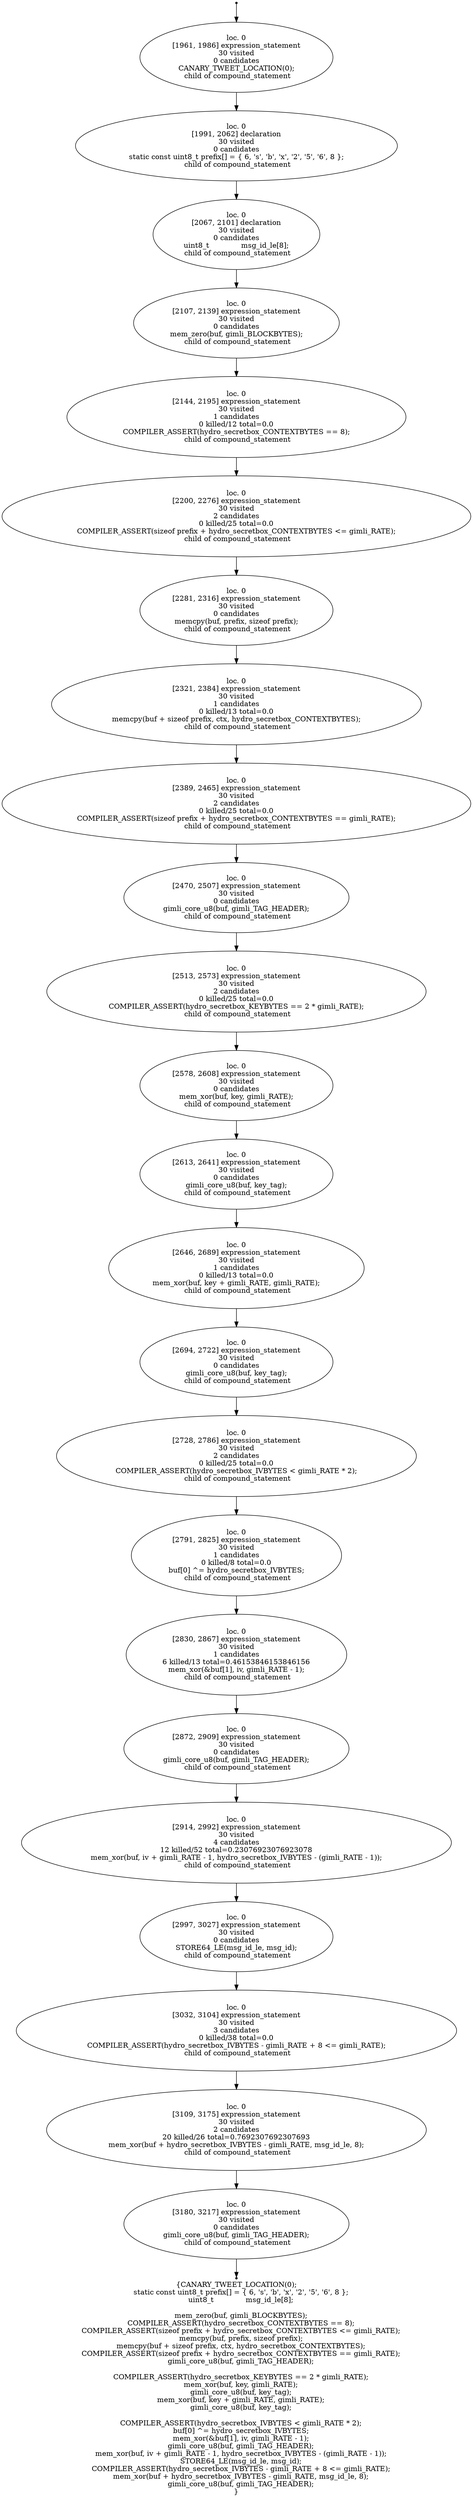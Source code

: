 digraph hydro_secretbox_setup_localised_3 {
	initial [shape=point]
	initial -> "loc. 0
[1961, 1986] expression_statement
30 visited
0 candidates
 CANARY_TWEET_LOCATION(0); 
 child of compound_statement"
	final [shape=point]
	"loc. 0
[3180, 3217] expression_statement
30 visited
0 candidates
 gimli_core_u8(buf, gimli_TAG_HEADER); 
 child of compound_statement" -> final
	"loc. 0
[1961, 1986] expression_statement
30 visited
0 candidates
 CANARY_TWEET_LOCATION(0); 
 child of compound_statement"
	"loc. 0
[1961, 1986] expression_statement
30 visited
0 candidates
 CANARY_TWEET_LOCATION(0); 
 child of compound_statement" -> "loc. 0
[1991, 2062] declaration
30 visited
0 candidates
 static const uint8_t prefix[] = { 6, 's', 'b', 'x', '2', '5', '6', 8 }; 
 child of compound_statement"
	"loc. 0
[1991, 2062] declaration
30 visited
0 candidates
 static const uint8_t prefix[] = { 6, 's', 'b', 'x', '2', '5', '6', 8 }; 
 child of compound_statement"
	"loc. 0
[1991, 2062] declaration
30 visited
0 candidates
 static const uint8_t prefix[] = { 6, 's', 'b', 'x', '2', '5', '6', 8 }; 
 child of compound_statement" -> "loc. 0
[2067, 2101] declaration
30 visited
0 candidates
 uint8_t              msg_id_le[8]; 
 child of compound_statement"
	"loc. 0
[2067, 2101] declaration
30 visited
0 candidates
 uint8_t              msg_id_le[8]; 
 child of compound_statement"
	"loc. 0
[2067, 2101] declaration
30 visited
0 candidates
 uint8_t              msg_id_le[8]; 
 child of compound_statement" -> "loc. 0
[2107, 2139] expression_statement
30 visited
0 candidates
 mem_zero(buf, gimli_BLOCKBYTES); 
 child of compound_statement"
	"loc. 0
[2107, 2139] expression_statement
30 visited
0 candidates
 mem_zero(buf, gimli_BLOCKBYTES); 
 child of compound_statement"
	"loc. 0
[2107, 2139] expression_statement
30 visited
0 candidates
 mem_zero(buf, gimli_BLOCKBYTES); 
 child of compound_statement" -> "loc. 0
[2144, 2195] expression_statement
30 visited
1 candidates
0 killed/12 total=0.0
 COMPILER_ASSERT(hydro_secretbox_CONTEXTBYTES == 8); 
 child of compound_statement"
	"loc. 0
[2144, 2195] expression_statement
30 visited
1 candidates
0 killed/12 total=0.0
 COMPILER_ASSERT(hydro_secretbox_CONTEXTBYTES == 8); 
 child of compound_statement"
	"loc. 0
[2144, 2195] expression_statement
30 visited
1 candidates
0 killed/12 total=0.0
 COMPILER_ASSERT(hydro_secretbox_CONTEXTBYTES == 8); 
 child of compound_statement" -> "loc. 0
[2200, 2276] expression_statement
30 visited
2 candidates
0 killed/25 total=0.0
 COMPILER_ASSERT(sizeof prefix + hydro_secretbox_CONTEXTBYTES <= gimli_RATE); 
 child of compound_statement"
	"loc. 0
[2200, 2276] expression_statement
30 visited
2 candidates
0 killed/25 total=0.0
 COMPILER_ASSERT(sizeof prefix + hydro_secretbox_CONTEXTBYTES <= gimli_RATE); 
 child of compound_statement"
	"loc. 0
[2200, 2276] expression_statement
30 visited
2 candidates
0 killed/25 total=0.0
 COMPILER_ASSERT(sizeof prefix + hydro_secretbox_CONTEXTBYTES <= gimli_RATE); 
 child of compound_statement" -> "loc. 0
[2281, 2316] expression_statement
30 visited
0 candidates
 memcpy(buf, prefix, sizeof prefix); 
 child of compound_statement"
	"loc. 0
[2281, 2316] expression_statement
30 visited
0 candidates
 memcpy(buf, prefix, sizeof prefix); 
 child of compound_statement"
	"loc. 0
[2281, 2316] expression_statement
30 visited
0 candidates
 memcpy(buf, prefix, sizeof prefix); 
 child of compound_statement" -> "loc. 0
[2321, 2384] expression_statement
30 visited
1 candidates
0 killed/13 total=0.0
 memcpy(buf + sizeof prefix, ctx, hydro_secretbox_CONTEXTBYTES); 
 child of compound_statement"
	"loc. 0
[2321, 2384] expression_statement
30 visited
1 candidates
0 killed/13 total=0.0
 memcpy(buf + sizeof prefix, ctx, hydro_secretbox_CONTEXTBYTES); 
 child of compound_statement"
	"loc. 0
[2321, 2384] expression_statement
30 visited
1 candidates
0 killed/13 total=0.0
 memcpy(buf + sizeof prefix, ctx, hydro_secretbox_CONTEXTBYTES); 
 child of compound_statement" -> "loc. 0
[2389, 2465] expression_statement
30 visited
2 candidates
0 killed/25 total=0.0
 COMPILER_ASSERT(sizeof prefix + hydro_secretbox_CONTEXTBYTES == gimli_RATE); 
 child of compound_statement"
	"loc. 0
[2389, 2465] expression_statement
30 visited
2 candidates
0 killed/25 total=0.0
 COMPILER_ASSERT(sizeof prefix + hydro_secretbox_CONTEXTBYTES == gimli_RATE); 
 child of compound_statement"
	"loc. 0
[2389, 2465] expression_statement
30 visited
2 candidates
0 killed/25 total=0.0
 COMPILER_ASSERT(sizeof prefix + hydro_secretbox_CONTEXTBYTES == gimli_RATE); 
 child of compound_statement" -> "loc. 0
[2470, 2507] expression_statement
30 visited
0 candidates
 gimli_core_u8(buf, gimli_TAG_HEADER); 
 child of compound_statement"
	"loc. 0
[2470, 2507] expression_statement
30 visited
0 candidates
 gimli_core_u8(buf, gimli_TAG_HEADER); 
 child of compound_statement"
	"loc. 0
[2470, 2507] expression_statement
30 visited
0 candidates
 gimli_core_u8(buf, gimli_TAG_HEADER); 
 child of compound_statement" -> "loc. 0
[2513, 2573] expression_statement
30 visited
2 candidates
0 killed/25 total=0.0
 COMPILER_ASSERT(hydro_secretbox_KEYBYTES == 2 * gimli_RATE); 
 child of compound_statement"
	"loc. 0
[2513, 2573] expression_statement
30 visited
2 candidates
0 killed/25 total=0.0
 COMPILER_ASSERT(hydro_secretbox_KEYBYTES == 2 * gimli_RATE); 
 child of compound_statement"
	"loc. 0
[2513, 2573] expression_statement
30 visited
2 candidates
0 killed/25 total=0.0
 COMPILER_ASSERT(hydro_secretbox_KEYBYTES == 2 * gimli_RATE); 
 child of compound_statement" -> "loc. 0
[2578, 2608] expression_statement
30 visited
0 candidates
 mem_xor(buf, key, gimli_RATE); 
 child of compound_statement"
	"loc. 0
[2578, 2608] expression_statement
30 visited
0 candidates
 mem_xor(buf, key, gimli_RATE); 
 child of compound_statement"
	"loc. 0
[2578, 2608] expression_statement
30 visited
0 candidates
 mem_xor(buf, key, gimli_RATE); 
 child of compound_statement" -> "loc. 0
[2613, 2641] expression_statement
30 visited
0 candidates
 gimli_core_u8(buf, key_tag); 
 child of compound_statement"
	"loc. 0
[2613, 2641] expression_statement
30 visited
0 candidates
 gimli_core_u8(buf, key_tag); 
 child of compound_statement"
	"loc. 0
[2613, 2641] expression_statement
30 visited
0 candidates
 gimli_core_u8(buf, key_tag); 
 child of compound_statement" -> "loc. 0
[2646, 2689] expression_statement
30 visited
1 candidates
0 killed/13 total=0.0
 mem_xor(buf, key + gimli_RATE, gimli_RATE); 
 child of compound_statement"
	"loc. 0
[2646, 2689] expression_statement
30 visited
1 candidates
0 killed/13 total=0.0
 mem_xor(buf, key + gimli_RATE, gimli_RATE); 
 child of compound_statement"
	"loc. 0
[2646, 2689] expression_statement
30 visited
1 candidates
0 killed/13 total=0.0
 mem_xor(buf, key + gimli_RATE, gimli_RATE); 
 child of compound_statement" -> "loc. 0
[2694, 2722] expression_statement
30 visited
0 candidates
 gimli_core_u8(buf, key_tag); 
 child of compound_statement"
	"loc. 0
[2694, 2722] expression_statement
30 visited
0 candidates
 gimli_core_u8(buf, key_tag); 
 child of compound_statement"
	"loc. 0
[2694, 2722] expression_statement
30 visited
0 candidates
 gimli_core_u8(buf, key_tag); 
 child of compound_statement" -> "loc. 0
[2728, 2786] expression_statement
30 visited
2 candidates
0 killed/25 total=0.0
 COMPILER_ASSERT(hydro_secretbox_IVBYTES < gimli_RATE * 2); 
 child of compound_statement"
	"loc. 0
[2728, 2786] expression_statement
30 visited
2 candidates
0 killed/25 total=0.0
 COMPILER_ASSERT(hydro_secretbox_IVBYTES < gimli_RATE * 2); 
 child of compound_statement"
	"loc. 0
[2728, 2786] expression_statement
30 visited
2 candidates
0 killed/25 total=0.0
 COMPILER_ASSERT(hydro_secretbox_IVBYTES < gimli_RATE * 2); 
 child of compound_statement" -> "loc. 0
[2791, 2825] expression_statement
30 visited
1 candidates
0 killed/8 total=0.0
 buf[0] ^= hydro_secretbox_IVBYTES; 
 child of compound_statement"
	"loc. 0
[2791, 2825] expression_statement
30 visited
1 candidates
0 killed/8 total=0.0
 buf[0] ^= hydro_secretbox_IVBYTES; 
 child of compound_statement"
	"loc. 0
[2791, 2825] expression_statement
30 visited
1 candidates
0 killed/8 total=0.0
 buf[0] ^= hydro_secretbox_IVBYTES; 
 child of compound_statement" -> "loc. 0
[2830, 2867] expression_statement
30 visited
1 candidates
6 killed/13 total=0.46153846153846156
 mem_xor(&buf[1], iv, gimli_RATE - 1); 
 child of compound_statement"
	"loc. 0
[2830, 2867] expression_statement
30 visited
1 candidates
6 killed/13 total=0.46153846153846156
 mem_xor(&buf[1], iv, gimli_RATE - 1); 
 child of compound_statement"
	"loc. 0
[2830, 2867] expression_statement
30 visited
1 candidates
6 killed/13 total=0.46153846153846156
 mem_xor(&buf[1], iv, gimli_RATE - 1); 
 child of compound_statement" -> "loc. 0
[2872, 2909] expression_statement
30 visited
0 candidates
 gimli_core_u8(buf, gimli_TAG_HEADER); 
 child of compound_statement"
	"loc. 0
[2872, 2909] expression_statement
30 visited
0 candidates
 gimli_core_u8(buf, gimli_TAG_HEADER); 
 child of compound_statement"
	"loc. 0
[2872, 2909] expression_statement
30 visited
0 candidates
 gimli_core_u8(buf, gimli_TAG_HEADER); 
 child of compound_statement" -> "loc. 0
[2914, 2992] expression_statement
30 visited
4 candidates
12 killed/52 total=0.23076923076923078
 mem_xor(buf, iv + gimli_RATE - 1, hydro_secretbox_IVBYTES - (gimli_RATE - 1)); 
 child of compound_statement"
	"loc. 0
[2914, 2992] expression_statement
30 visited
4 candidates
12 killed/52 total=0.23076923076923078
 mem_xor(buf, iv + gimli_RATE - 1, hydro_secretbox_IVBYTES - (gimli_RATE - 1)); 
 child of compound_statement"
	"loc. 0
[2914, 2992] expression_statement
30 visited
4 candidates
12 killed/52 total=0.23076923076923078
 mem_xor(buf, iv + gimli_RATE - 1, hydro_secretbox_IVBYTES - (gimli_RATE - 1)); 
 child of compound_statement" -> "loc. 0
[2997, 3027] expression_statement
30 visited
0 candidates
 STORE64_LE(msg_id_le, msg_id); 
 child of compound_statement"
	"loc. 0
[2997, 3027] expression_statement
30 visited
0 candidates
 STORE64_LE(msg_id_le, msg_id); 
 child of compound_statement"
	"loc. 0
[2997, 3027] expression_statement
30 visited
0 candidates
 STORE64_LE(msg_id_le, msg_id); 
 child of compound_statement" -> "loc. 0
[3032, 3104] expression_statement
30 visited
3 candidates
0 killed/38 total=0.0
 COMPILER_ASSERT(hydro_secretbox_IVBYTES - gimli_RATE + 8 <= gimli_RATE); 
 child of compound_statement"
	"loc. 0
[3032, 3104] expression_statement
30 visited
3 candidates
0 killed/38 total=0.0
 COMPILER_ASSERT(hydro_secretbox_IVBYTES - gimli_RATE + 8 <= gimli_RATE); 
 child of compound_statement"
	"loc. 0
[3032, 3104] expression_statement
30 visited
3 candidates
0 killed/38 total=0.0
 COMPILER_ASSERT(hydro_secretbox_IVBYTES - gimli_RATE + 8 <= gimli_RATE); 
 child of compound_statement" -> "loc. 0
[3109, 3175] expression_statement
30 visited
2 candidates
20 killed/26 total=0.7692307692307693
 mem_xor(buf + hydro_secretbox_IVBYTES - gimli_RATE, msg_id_le, 8); 
 child of compound_statement"
	"loc. 0
[3109, 3175] expression_statement
30 visited
2 candidates
20 killed/26 total=0.7692307692307693
 mem_xor(buf + hydro_secretbox_IVBYTES - gimli_RATE, msg_id_le, 8); 
 child of compound_statement"
	"loc. 0
[3109, 3175] expression_statement
30 visited
2 candidates
20 killed/26 total=0.7692307692307693
 mem_xor(buf + hydro_secretbox_IVBYTES - gimli_RATE, msg_id_le, 8); 
 child of compound_statement" -> "loc. 0
[3180, 3217] expression_statement
30 visited
0 candidates
 gimli_core_u8(buf, gimli_TAG_HEADER); 
 child of compound_statement"
	"loc. 0
[3180, 3217] expression_statement
30 visited
0 candidates
 gimli_core_u8(buf, gimli_TAG_HEADER); 
 child of compound_statement"
	label="{CANARY_TWEET_LOCATION(0);
    static const uint8_t prefix[] = { 6, 's', 'b', 'x', '2', '5', '6', 8 };
    uint8_t              msg_id_le[8];

    mem_zero(buf, gimli_BLOCKBYTES);
    COMPILER_ASSERT(hydro_secretbox_CONTEXTBYTES == 8);
    COMPILER_ASSERT(sizeof prefix + hydro_secretbox_CONTEXTBYTES <= gimli_RATE);
    memcpy(buf, prefix, sizeof prefix);
    memcpy(buf + sizeof prefix, ctx, hydro_secretbox_CONTEXTBYTES);
    COMPILER_ASSERT(sizeof prefix + hydro_secretbox_CONTEXTBYTES == gimli_RATE);
    gimli_core_u8(buf, gimli_TAG_HEADER);

    COMPILER_ASSERT(hydro_secretbox_KEYBYTES == 2 * gimli_RATE);
    mem_xor(buf, key, gimli_RATE);
    gimli_core_u8(buf, key_tag);
    mem_xor(buf, key + gimli_RATE, gimli_RATE);
    gimli_core_u8(buf, key_tag);

    COMPILER_ASSERT(hydro_secretbox_IVBYTES < gimli_RATE * 2);
    buf[0] ^= hydro_secretbox_IVBYTES;
    mem_xor(&buf[1], iv, gimli_RATE - 1);
    gimli_core_u8(buf, gimli_TAG_HEADER);
    mem_xor(buf, iv + gimli_RATE - 1, hydro_secretbox_IVBYTES - (gimli_RATE - 1));
    STORE64_LE(msg_id_le, msg_id);
    COMPILER_ASSERT(hydro_secretbox_IVBYTES - gimli_RATE + 8 <= gimli_RATE);
    mem_xor(buf + hydro_secretbox_IVBYTES - gimli_RATE, msg_id_le, 8);
    gimli_core_u8(buf, gimli_TAG_HEADER);
}"
}
